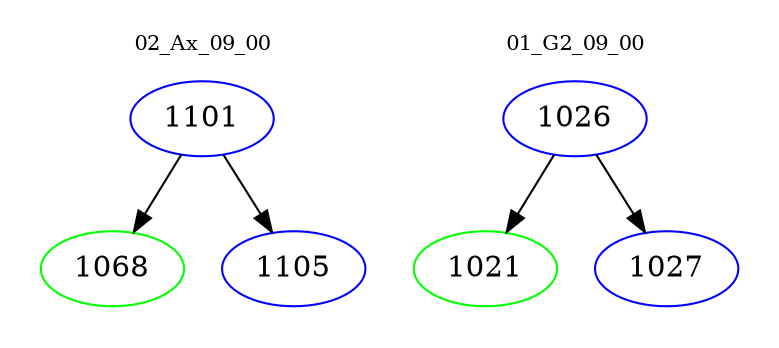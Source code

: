 digraph{
subgraph cluster_0 {
color = white
label = "02_Ax_09_00";
fontsize=10;
T0_1101 [label="1101", color="blue"]
T0_1101 -> T0_1068 [color="black"]
T0_1068 [label="1068", color="green"]
T0_1101 -> T0_1105 [color="black"]
T0_1105 [label="1105", color="blue"]
}
subgraph cluster_1 {
color = white
label = "01_G2_09_00";
fontsize=10;
T1_1026 [label="1026", color="blue"]
T1_1026 -> T1_1021 [color="black"]
T1_1021 [label="1021", color="green"]
T1_1026 -> T1_1027 [color="black"]
T1_1027 [label="1027", color="blue"]
}
}
